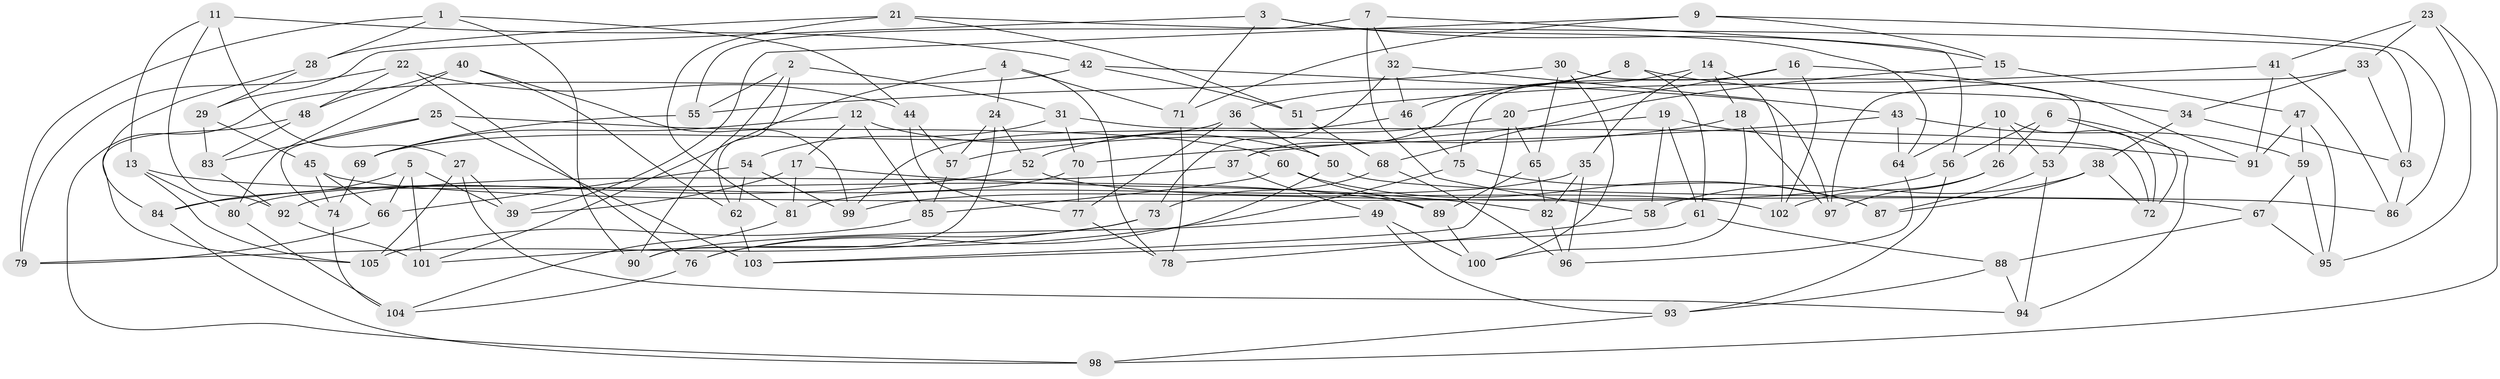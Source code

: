// Generated by graph-tools (version 1.1) at 2025/56/03/09/25 04:56:22]
// undirected, 105 vertices, 210 edges
graph export_dot {
graph [start="1"]
  node [color=gray90,style=filled];
  1;
  2;
  3;
  4;
  5;
  6;
  7;
  8;
  9;
  10;
  11;
  12;
  13;
  14;
  15;
  16;
  17;
  18;
  19;
  20;
  21;
  22;
  23;
  24;
  25;
  26;
  27;
  28;
  29;
  30;
  31;
  32;
  33;
  34;
  35;
  36;
  37;
  38;
  39;
  40;
  41;
  42;
  43;
  44;
  45;
  46;
  47;
  48;
  49;
  50;
  51;
  52;
  53;
  54;
  55;
  56;
  57;
  58;
  59;
  60;
  61;
  62;
  63;
  64;
  65;
  66;
  67;
  68;
  69;
  70;
  71;
  72;
  73;
  74;
  75;
  76;
  77;
  78;
  79;
  80;
  81;
  82;
  83;
  84;
  85;
  86;
  87;
  88;
  89;
  90;
  91;
  92;
  93;
  94;
  95;
  96;
  97;
  98;
  99;
  100;
  101;
  102;
  103;
  104;
  105;
  1 -- 28;
  1 -- 79;
  1 -- 44;
  1 -- 90;
  2 -- 31;
  2 -- 62;
  2 -- 90;
  2 -- 55;
  3 -- 64;
  3 -- 71;
  3 -- 29;
  3 -- 15;
  4 -- 101;
  4 -- 24;
  4 -- 78;
  4 -- 71;
  5 -- 39;
  5 -- 101;
  5 -- 66;
  5 -- 84;
  6 -- 26;
  6 -- 94;
  6 -- 72;
  6 -- 56;
  7 -- 56;
  7 -- 58;
  7 -- 32;
  7 -- 55;
  8 -- 61;
  8 -- 46;
  8 -- 36;
  8 -- 34;
  9 -- 86;
  9 -- 39;
  9 -- 15;
  9 -- 71;
  10 -- 26;
  10 -- 53;
  10 -- 72;
  10 -- 64;
  11 -- 42;
  11 -- 27;
  11 -- 13;
  11 -- 92;
  12 -- 50;
  12 -- 69;
  12 -- 85;
  12 -- 17;
  13 -- 89;
  13 -- 105;
  13 -- 80;
  14 -- 37;
  14 -- 18;
  14 -- 35;
  14 -- 102;
  15 -- 68;
  15 -- 47;
  16 -- 102;
  16 -- 20;
  16 -- 91;
  16 -- 75;
  17 -- 82;
  17 -- 81;
  17 -- 39;
  18 -- 100;
  18 -- 97;
  18 -- 57;
  19 -- 61;
  19 -- 91;
  19 -- 37;
  19 -- 58;
  20 -- 65;
  20 -- 103;
  20 -- 52;
  21 -- 81;
  21 -- 63;
  21 -- 51;
  21 -- 28;
  22 -- 76;
  22 -- 44;
  22 -- 79;
  22 -- 48;
  23 -- 33;
  23 -- 95;
  23 -- 98;
  23 -- 41;
  24 -- 52;
  24 -- 57;
  24 -- 90;
  25 -- 74;
  25 -- 60;
  25 -- 103;
  25 -- 83;
  26 -- 97;
  26 -- 102;
  27 -- 39;
  27 -- 105;
  27 -- 94;
  28 -- 29;
  28 -- 84;
  29 -- 45;
  29 -- 83;
  30 -- 55;
  30 -- 100;
  30 -- 65;
  30 -- 53;
  31 -- 72;
  31 -- 54;
  31 -- 70;
  32 -- 73;
  32 -- 46;
  32 -- 43;
  33 -- 34;
  33 -- 63;
  33 -- 97;
  34 -- 38;
  34 -- 63;
  35 -- 96;
  35 -- 82;
  35 -- 81;
  36 -- 50;
  36 -- 77;
  36 -- 69;
  37 -- 92;
  37 -- 49;
  38 -- 87;
  38 -- 72;
  38 -- 58;
  40 -- 62;
  40 -- 80;
  40 -- 99;
  40 -- 48;
  41 -- 51;
  41 -- 86;
  41 -- 91;
  42 -- 97;
  42 -- 98;
  42 -- 51;
  43 -- 70;
  43 -- 64;
  43 -- 59;
  44 -- 57;
  44 -- 77;
  45 -- 74;
  45 -- 66;
  45 -- 67;
  46 -- 75;
  46 -- 99;
  47 -- 95;
  47 -- 91;
  47 -- 59;
  48 -- 83;
  48 -- 105;
  49 -- 90;
  49 -- 93;
  49 -- 100;
  50 -- 76;
  50 -- 86;
  51 -- 68;
  52 -- 84;
  52 -- 102;
  53 -- 94;
  53 -- 87;
  54 -- 62;
  54 -- 66;
  54 -- 99;
  55 -- 69;
  56 -- 99;
  56 -- 93;
  57 -- 85;
  58 -- 78;
  59 -- 67;
  59 -- 95;
  60 -- 85;
  60 -- 89;
  60 -- 87;
  61 -- 88;
  61 -- 103;
  62 -- 103;
  63 -- 86;
  64 -- 96;
  65 -- 82;
  65 -- 89;
  66 -- 79;
  67 -- 88;
  67 -- 95;
  68 -- 73;
  68 -- 96;
  69 -- 74;
  70 -- 77;
  70 -- 80;
  71 -- 78;
  73 -- 79;
  73 -- 76;
  74 -- 104;
  75 -- 87;
  75 -- 101;
  76 -- 104;
  77 -- 78;
  80 -- 104;
  81 -- 104;
  82 -- 96;
  83 -- 92;
  84 -- 98;
  85 -- 105;
  88 -- 93;
  88 -- 94;
  89 -- 100;
  92 -- 101;
  93 -- 98;
}
